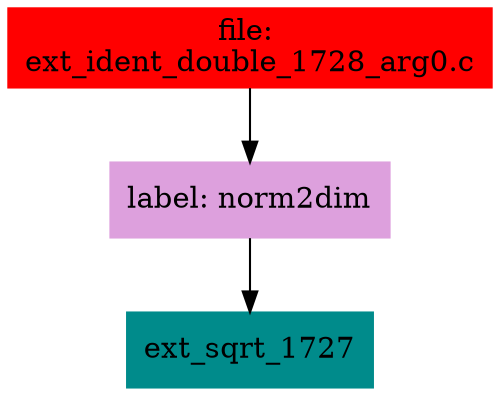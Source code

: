 digraph G {
node [shape=box]

0 [label="file: 
ext_ident_double_1728_arg0.c",color=red, style=filled]
1 [label="label: norm2dim",color=plum, style=filled]
0 -> 1
2 [label="ext_sqrt_1727",color=cyan4, style=filled]
1 -> 2


}

